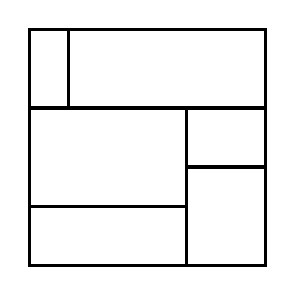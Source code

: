 \begin{tikzpicture}[very thick, scale=.5]
    \draw (0,4) rectangle (1,6);
    \draw (1,4) rectangle (6,6);
    \draw (0,3/2) rectangle (4,4);
    \draw (0,0) rectangle (4,3/2);
    \draw (4,5/2) rectangle (6,4);
    \draw (4,0) rectangle (6,5/2);
\end{tikzpicture}
